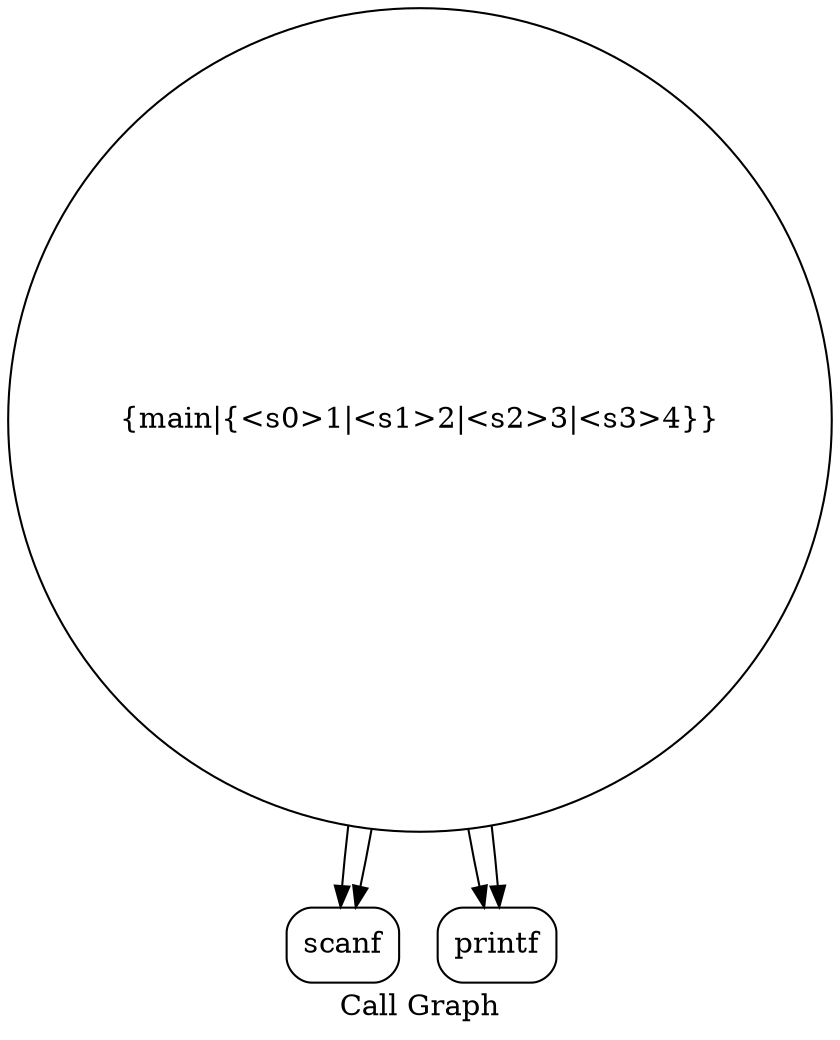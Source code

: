 digraph "Call Graph" {
	label="Call Graph";

	Node0x556bb08bab00 [shape=record,shape=circle,label="{main|{<s0>1|<s1>2|<s2>3|<s3>4}}"];
	Node0x556bb08bab00:s0 -> Node0x556bb08bad40[color=black];
	Node0x556bb08bab00:s1 -> Node0x556bb0a2f7a0[color=black];
	Node0x556bb08bab00:s2 -> Node0x556bb08bad40[color=black];
	Node0x556bb08bab00:s3 -> Node0x556bb0a2f7a0[color=black];
	Node0x556bb0a2f7a0 [shape=record,shape=Mrecord,label="{printf}"];
	Node0x556bb08bad40 [shape=record,shape=Mrecord,label="{scanf}"];
}
